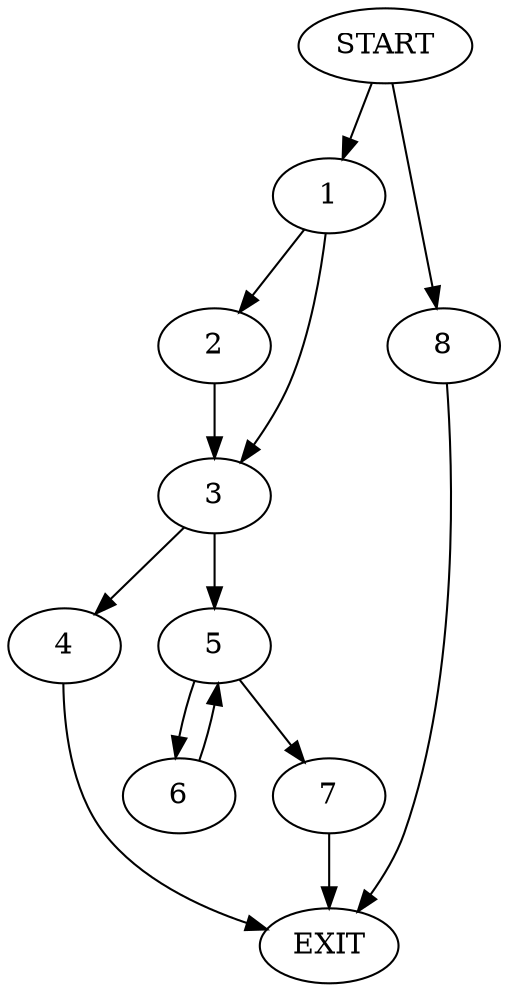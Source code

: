 digraph {
0 [label="START"]
9 [label="EXIT"]
0 -> 1
1 -> 2
1 -> 3
2 -> 3
3 -> 4
3 -> 5
4 -> 9
5 -> 6
5 -> 7
7 -> 9
6 -> 5
0 -> 8
8 -> 9
}
